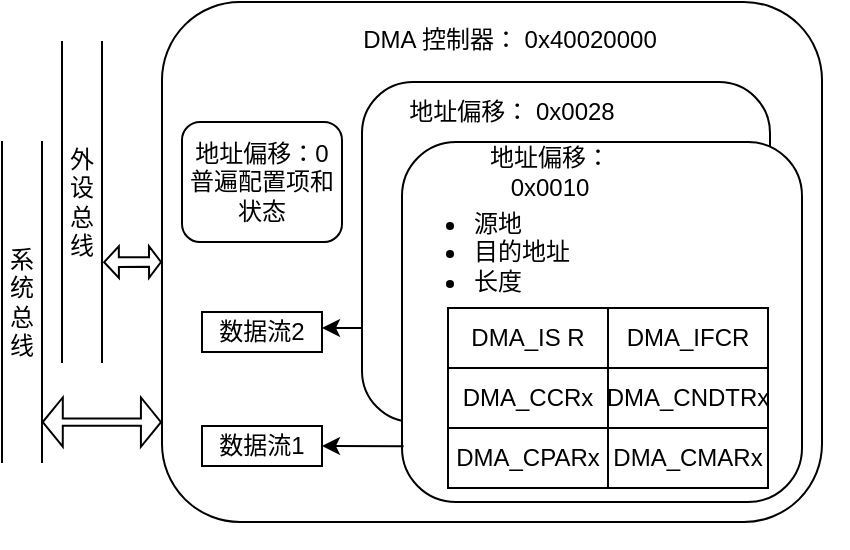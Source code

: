 <mxfile version="18.1.3" type="github" pages="2">
  <diagram id="JJtd6XLGk8ve8DbuQFBg" name="Page-1">
    <mxGraphModel dx="1038" dy="527" grid="1" gridSize="10" guides="1" tooltips="1" connect="1" arrows="1" fold="1" page="1" pageScale="1" pageWidth="827" pageHeight="1169" math="0" shadow="0">
      <root>
        <mxCell id="0" />
        <mxCell id="1" parent="0" />
        <mxCell id="UvkSxiLxvOiANLwXY3r--1" value="" style="rounded=1;whiteSpace=wrap;html=1;" parent="1" vertex="1">
          <mxGeometry x="270" y="110" width="330" height="260" as="geometry" />
        </mxCell>
        <mxCell id="UvkSxiLxvOiANLwXY3r--13" value="" style="rounded=1;whiteSpace=wrap;html=1;" parent="1" vertex="1">
          <mxGeometry x="370" y="150" width="204" height="170" as="geometry" />
        </mxCell>
        <mxCell id="UvkSxiLxvOiANLwXY3r--11" value="" style="rounded=1;whiteSpace=wrap;html=1;" parent="1" vertex="1">
          <mxGeometry x="390" y="180" width="200" height="180" as="geometry" />
        </mxCell>
        <mxCell id="UvkSxiLxvOiANLwXY3r--8" value="" style="group" parent="1" vertex="1" connectable="0">
          <mxGeometry x="413" y="263" width="200" height="120" as="geometry" />
        </mxCell>
        <mxCell id="UvkSxiLxvOiANLwXY3r--4" value="&lt;div&gt;DMA_CPARx&lt;/div&gt;" style="rounded=0;whiteSpace=wrap;html=1;" parent="UvkSxiLxvOiANLwXY3r--8" vertex="1">
          <mxGeometry y="60" width="80" height="30" as="geometry" />
        </mxCell>
        <mxCell id="UvkSxiLxvOiANLwXY3r--7" value="" style="group" parent="UvkSxiLxvOiANLwXY3r--8" vertex="1" connectable="0">
          <mxGeometry width="160" height="60" as="geometry" />
        </mxCell>
        <mxCell id="UvkSxiLxvOiANLwXY3r--2" value="DMA_CCRx" style="rounded=0;whiteSpace=wrap;html=1;" parent="UvkSxiLxvOiANLwXY3r--7" vertex="1">
          <mxGeometry y="30" width="80" height="30" as="geometry" />
        </mxCell>
        <mxCell id="UvkSxiLxvOiANLwXY3r--3" value="DMA_IS R" style="rounded=0;whiteSpace=wrap;html=1;" parent="UvkSxiLxvOiANLwXY3r--7" vertex="1">
          <mxGeometry width="80" height="30" as="geometry" />
        </mxCell>
        <mxCell id="UvkSxiLxvOiANLwXY3r--5" value="DMA_IFCR" style="rounded=0;whiteSpace=wrap;html=1;" parent="UvkSxiLxvOiANLwXY3r--7" vertex="1">
          <mxGeometry x="80" width="80" height="30" as="geometry" />
        </mxCell>
        <mxCell id="UvkSxiLxvOiANLwXY3r--6" value="DMA_CNDTRx" style="rounded=0;whiteSpace=wrap;html=1;" parent="UvkSxiLxvOiANLwXY3r--7" vertex="1">
          <mxGeometry x="80" y="30" width="80" height="30" as="geometry" />
        </mxCell>
        <mxCell id="W9c3DwxA2xSDjyk8J9eV-8" value="&lt;div&gt;DMA_CMARx&lt;/div&gt;" style="rounded=0;whiteSpace=wrap;html=1;" vertex="1" parent="UvkSxiLxvOiANLwXY3r--8">
          <mxGeometry x="80" y="60" width="80" height="30" as="geometry" />
        </mxCell>
        <mxCell id="UvkSxiLxvOiANLwXY3r--9" value="DMA 控制器： 0x40020000" style="text;html=1;strokeColor=none;fillColor=none;align=center;verticalAlign=middle;whiteSpace=wrap;rounded=0;" parent="1" vertex="1">
          <mxGeometry x="354" y="114" width="180" height="30" as="geometry" />
        </mxCell>
        <mxCell id="UvkSxiLxvOiANLwXY3r--10" value="&lt;div&gt;地址偏移：0&lt;/div&gt;&lt;div&gt;普遍配置项和状态&lt;br&gt;&lt;/div&gt;" style="rounded=1;whiteSpace=wrap;html=1;" parent="1" vertex="1">
          <mxGeometry x="280" y="170" width="80" height="60" as="geometry" />
        </mxCell>
        <mxCell id="UvkSxiLxvOiANLwXY3r--12" value="地址偏移：0x0010" style="text;html=1;strokeColor=none;fillColor=none;align=center;verticalAlign=middle;whiteSpace=wrap;rounded=0;" parent="1" vertex="1">
          <mxGeometry x="414" y="180" width="100" height="30" as="geometry" />
        </mxCell>
        <mxCell id="UvkSxiLxvOiANLwXY3r--14" value="地址偏移： 0x0028" style="text;html=1;strokeColor=none;fillColor=none;align=center;verticalAlign=middle;whiteSpace=wrap;rounded=0;" parent="1" vertex="1">
          <mxGeometry x="390" y="150" width="110" height="30" as="geometry" />
        </mxCell>
        <mxCell id="UvkSxiLxvOiANLwXY3r--16" value="&lt;div align=&quot;justify&quot;&gt;&lt;ul&gt;&lt;li&gt;源地&lt;/li&gt;&lt;li&gt;目的地址&lt;/li&gt;&lt;li&gt;长度&lt;br&gt;&lt;/li&gt;&lt;/ul&gt;&lt;/div&gt;" style="text;html=1;strokeColor=none;fillColor=none;align=center;verticalAlign=middle;whiteSpace=wrap;rounded=0;" parent="1" vertex="1">
          <mxGeometry x="375" y="210" width="110" height="50" as="geometry" />
        </mxCell>
        <mxCell id="UvkSxiLxvOiANLwXY3r--17" value="数据流2" style="rounded=0;whiteSpace=wrap;html=1;" parent="1" vertex="1">
          <mxGeometry x="290" y="265" width="60" height="20" as="geometry" />
        </mxCell>
        <mxCell id="UvkSxiLxvOiANLwXY3r--18" value="数据流1" style="rounded=0;whiteSpace=wrap;html=1;" parent="1" vertex="1">
          <mxGeometry x="290" y="322" width="60" height="20" as="geometry" />
        </mxCell>
        <mxCell id="UvkSxiLxvOiANLwXY3r--21" value="" style="endArrow=classic;html=1;rounded=0;exitX=0.004;exitY=0.845;exitDx=0;exitDy=0;exitPerimeter=0;entryX=1;entryY=0.5;entryDx=0;entryDy=0;" parent="1" source="UvkSxiLxvOiANLwXY3r--11" target="UvkSxiLxvOiANLwXY3r--18" edge="1">
          <mxGeometry width="50" height="50" relative="1" as="geometry">
            <mxPoint x="330" y="440" as="sourcePoint" />
            <mxPoint x="380" y="390" as="targetPoint" />
          </mxGeometry>
        </mxCell>
        <mxCell id="UvkSxiLxvOiANLwXY3r--22" value="" style="endArrow=classic;html=1;rounded=0;entryX=1;entryY=0.25;entryDx=0;entryDy=0;" parent="1" edge="1">
          <mxGeometry width="50" height="50" relative="1" as="geometry">
            <mxPoint x="370" y="273" as="sourcePoint" />
            <mxPoint x="350" y="273" as="targetPoint" />
          </mxGeometry>
        </mxCell>
        <mxCell id="UvkSxiLxvOiANLwXY3r--25" value="&lt;div&gt;系统&lt;br&gt;&lt;/div&gt;&lt;div&gt;总&lt;/div&gt;&lt;div&gt;线&lt;br&gt; &lt;/div&gt;" style="shape=partialRectangle;whiteSpace=wrap;html=1;bottom=0;top=0;fillColor=none;rotation=0;" parent="1" vertex="1">
          <mxGeometry x="190" y="180" width="20" height="160" as="geometry" />
        </mxCell>
        <mxCell id="UvkSxiLxvOiANLwXY3r--26" value="&lt;div&gt;外设&lt;/div&gt;&lt;div&gt;总&lt;/div&gt;&lt;div&gt;线&lt;br&gt; &lt;/div&gt;" style="shape=partialRectangle;whiteSpace=wrap;html=1;bottom=0;top=0;fillColor=none;rotation=0;" parent="1" vertex="1">
          <mxGeometry x="220" y="130" width="20" height="160" as="geometry" />
        </mxCell>
        <mxCell id="UvkSxiLxvOiANLwXY3r--27" value="" style="shape=flexArrow;endArrow=classic;startArrow=classic;html=1;rounded=0;exitX=0.993;exitY=0.869;exitDx=0;exitDy=0;exitPerimeter=0;entryX=0;entryY=0.808;entryDx=0;entryDy=0;entryPerimeter=0;width=3.654;endSize=3.013;startSize=3.013;" parent="1" target="UvkSxiLxvOiANLwXY3r--1" edge="1">
          <mxGeometry width="100" height="100" relative="1" as="geometry">
            <mxPoint x="209.86" y="320.04" as="sourcePoint" />
            <mxPoint x="270" y="321.08" as="targetPoint" />
          </mxGeometry>
        </mxCell>
        <mxCell id="UvkSxiLxvOiANLwXY3r--30" value="" style="shape=flexArrow;endArrow=classic;startArrow=classic;html=1;rounded=0;exitX=1.029;exitY=0.688;exitDx=0;exitDy=0;exitPerimeter=0;entryX=0;entryY=0.5;entryDx=0;entryDy=0;width=4.808;endSize=1.662;startSize=2.119;endWidth=10.037;startWidth=10.037;" parent="1" source="UvkSxiLxvOiANLwXY3r--26" target="UvkSxiLxvOiANLwXY3r--1" edge="1">
          <mxGeometry width="100" height="100" relative="1" as="geometry">
            <mxPoint x="219.86" y="330.04" as="sourcePoint" />
            <mxPoint x="280.0" y="330.08" as="targetPoint" />
          </mxGeometry>
        </mxCell>
      </root>
    </mxGraphModel>
  </diagram>
  <diagram id="ZLjFTDAuz2X3D8_lg6QP" name="Page-2">
    <mxGraphModel dx="865" dy="439" grid="1" gridSize="10" guides="1" tooltips="1" connect="1" arrows="1" fold="1" page="1" pageScale="1" pageWidth="827" pageHeight="1169" math="0" shadow="0">
      <root>
        <mxCell id="0" />
        <mxCell id="1" parent="0" />
        <mxCell id="b9iA2TAqOPUHWr2QewJT-8" style="edgeStyle=orthogonalEdgeStyle;rounded=0;orthogonalLoop=1;jettySize=auto;html=1;entryX=0.5;entryY=0;entryDx=0;entryDy=0;" edge="1" parent="1" source="b9iA2TAqOPUHWr2QewJT-1" target="b9iA2TAqOPUHWr2QewJT-5">
          <mxGeometry relative="1" as="geometry" />
        </mxCell>
        <mxCell id="b9iA2TAqOPUHWr2QewJT-1" value="&lt;div&gt;DMA请求&lt;/div&gt;" style="rounded=1;whiteSpace=wrap;html=1;" vertex="1" parent="1">
          <mxGeometry x="195" y="120" width="70" height="40" as="geometry" />
        </mxCell>
        <mxCell id="b9iA2TAqOPUHWr2QewJT-11" style="edgeStyle=orthogonalEdgeStyle;rounded=0;orthogonalLoop=1;jettySize=auto;html=1;entryX=0.5;entryY=0;entryDx=0;entryDy=0;" edge="1" parent="1" source="b9iA2TAqOPUHWr2QewJT-2" target="b9iA2TAqOPUHWr2QewJT-3">
          <mxGeometry relative="1" as="geometry" />
        </mxCell>
        <mxCell id="b9iA2TAqOPUHWr2QewJT-2" value="配置传输指针" style="rounded=1;whiteSpace=wrap;html=1;" vertex="1" parent="1">
          <mxGeometry x="187.5" y="240" width="85" height="40" as="geometry" />
        </mxCell>
        <mxCell id="b9iA2TAqOPUHWr2QewJT-12" style="edgeStyle=orthogonalEdgeStyle;rounded=0;orthogonalLoop=1;jettySize=auto;html=1;entryX=0.5;entryY=0;entryDx=0;entryDy=0;" edge="1" parent="1" source="b9iA2TAqOPUHWr2QewJT-3" target="b9iA2TAqOPUHWr2QewJT-6">
          <mxGeometry relative="1" as="geometry" />
        </mxCell>
        <mxCell id="b9iA2TAqOPUHWr2QewJT-3" value="数据传送" style="rounded=1;whiteSpace=wrap;html=1;" vertex="1" parent="1">
          <mxGeometry x="195" y="300" width="70" height="40" as="geometry" />
        </mxCell>
        <mxCell id="b9iA2TAqOPUHWr2QewJT-4" value="DMA结束" style="rounded=1;whiteSpace=wrap;html=1;" vertex="1" parent="1">
          <mxGeometry x="195" y="420" width="70" height="40" as="geometry" />
        </mxCell>
        <mxCell id="b9iA2TAqOPUHWr2QewJT-9" style="edgeStyle=orthogonalEdgeStyle;rounded=0;orthogonalLoop=1;jettySize=auto;html=1;entryX=0.5;entryY=0;entryDx=0;entryDy=0;" edge="1" parent="1" source="b9iA2TAqOPUHWr2QewJT-5" target="b9iA2TAqOPUHWr2QewJT-2">
          <mxGeometry relative="1" as="geometry" />
        </mxCell>
        <mxCell id="b9iA2TAqOPUHWr2QewJT-10" style="edgeStyle=orthogonalEdgeStyle;rounded=0;orthogonalLoop=1;jettySize=auto;html=1;entryX=1;entryY=0.5;entryDx=0;entryDy=0;" edge="1" parent="1" source="b9iA2TAqOPUHWr2QewJT-5" target="b9iA2TAqOPUHWr2QewJT-1">
          <mxGeometry relative="1" as="geometry">
            <Array as="points">
              <mxPoint x="285" y="200" />
              <mxPoint x="285" y="140" />
            </Array>
          </mxGeometry>
        </mxCell>
        <mxCell id="b9iA2TAqOPUHWr2QewJT-5" value="CPU应答" style="rhombus;whiteSpace=wrap;html=1;" vertex="1" parent="1">
          <mxGeometry x="190" y="180" width="80" height="40" as="geometry" />
        </mxCell>
        <mxCell id="b9iA2TAqOPUHWr2QewJT-14" style="edgeStyle=orthogonalEdgeStyle;rounded=0;orthogonalLoop=1;jettySize=auto;html=1;entryX=0.5;entryY=0;entryDx=0;entryDy=0;" edge="1" parent="1" source="b9iA2TAqOPUHWr2QewJT-6" target="b9iA2TAqOPUHWr2QewJT-4">
          <mxGeometry relative="1" as="geometry" />
        </mxCell>
        <mxCell id="b9iA2TAqOPUHWr2QewJT-15" style="edgeStyle=orthogonalEdgeStyle;rounded=0;orthogonalLoop=1;jettySize=auto;html=1;entryX=0.5;entryY=1;entryDx=0;entryDy=0;" edge="1" parent="1" source="b9iA2TAqOPUHWr2QewJT-6" target="b9iA2TAqOPUHWr2QewJT-7">
          <mxGeometry relative="1" as="geometry" />
        </mxCell>
        <mxCell id="b9iA2TAqOPUHWr2QewJT-6" value="传送完成" style="rhombus;whiteSpace=wrap;html=1;" vertex="1" parent="1">
          <mxGeometry x="190" y="360" width="80" height="40" as="geometry" />
        </mxCell>
        <mxCell id="b9iA2TAqOPUHWr2QewJT-16" style="edgeStyle=orthogonalEdgeStyle;rounded=0;orthogonalLoop=1;jettySize=auto;html=1;" edge="1" parent="1" source="b9iA2TAqOPUHWr2QewJT-7">
          <mxGeometry relative="1" as="geometry">
            <mxPoint x="230" y="230" as="targetPoint" />
            <Array as="points">
              <mxPoint x="328" y="230" />
            </Array>
          </mxGeometry>
        </mxCell>
        <mxCell id="b9iA2TAqOPUHWr2QewJT-7" value="修改地址指针" style="rounded=1;whiteSpace=wrap;html=1;" vertex="1" parent="1">
          <mxGeometry x="280" y="280" width="95" height="40" as="geometry" />
        </mxCell>
        <mxCell id="b9iA2TAqOPUHWr2QewJT-17" value="否" style="text;html=1;strokeColor=none;fillColor=none;align=center;verticalAlign=middle;whiteSpace=wrap;rounded=0;" vertex="1" parent="1">
          <mxGeometry x="265" y="160" width="60" height="30" as="geometry" />
        </mxCell>
        <mxCell id="b9iA2TAqOPUHWr2QewJT-19" value="否" style="text;html=1;strokeColor=none;fillColor=none;align=center;verticalAlign=middle;whiteSpace=wrap;rounded=0;" vertex="1" parent="1">
          <mxGeometry x="265" y="350" width="60" height="30" as="geometry" />
        </mxCell>
        <mxCell id="b9iA2TAqOPUHWr2QewJT-20" value="是" style="text;html=1;strokeColor=none;fillColor=none;align=center;verticalAlign=middle;whiteSpace=wrap;rounded=0;" vertex="1" parent="1">
          <mxGeometry x="265" y="230" width="60" height="30" as="geometry" />
        </mxCell>
      </root>
    </mxGraphModel>
  </diagram>
</mxfile>
